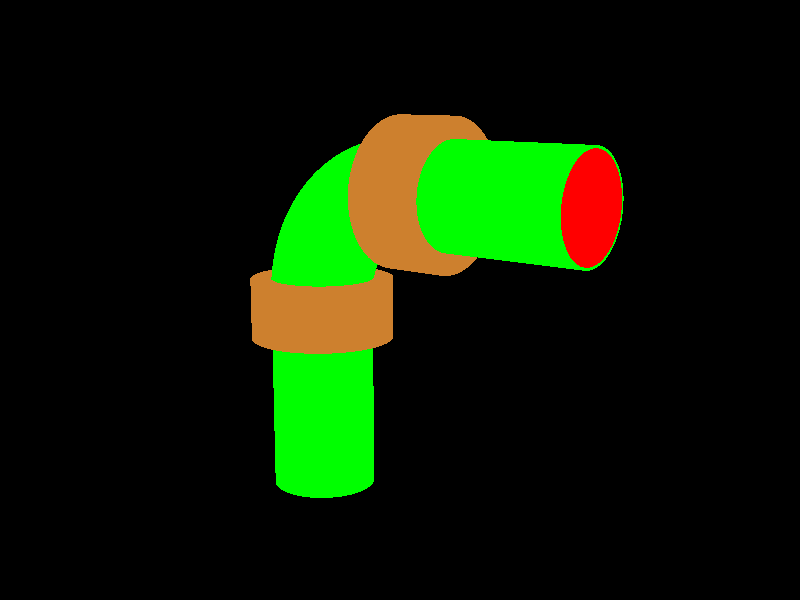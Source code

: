 global_settings { assumed_gamma 2.2 }

#include "colors.inc"
#include "shapes.inc"
#include "textures.inc"
#include "glass.inc"
#include "consts.inc"                  // Index of refraction constants

camera {
   location <0.0, 2, -10>
   direction <0.0, 0.0, 1>
   angle 40
   up  <0.0, 1.0, 0.0>
   right <4/3, 0.0, 0.0>
   look_at <0, 0, 0>
   rotate y*-40
}

light_source { <30, 50, -50> color White }

light_source { <-30, 10, 20> color Gray50 }

// Lumière dans le thor
light_source { <1, 1, 0> color White }

difference{    
    cylinder {
        <-1, 0, 0>,     // Center of one end
        <1, 0, 0>,     // Center of other end
        0.5            // Radius
        // open           
        // Remove end caps 
        pigment { Green }
    }


    cylinder {
        <-1.1, 0, 0>,     // Center of one end
        <1.1, 0, 0>,     // Center of other end
        0.5            // Radius
        // open           // Remove end caps  
        scale 0.95
        pigment { Red }
    }

    rotate z*90     // rotation de 50 degrés suivant z
    translate<-1, -1, 0>
}

difference{    
    cylinder {
        <-1, 0, 0>,     // Center of one end
        <1, 0, 0>,     // Center of other end
        0.5            // Radius
        // open           
        // Remove end caps 
        pigment { Green }
    }


    cylinder {
        <-1.1, 0, 0>,     // Center of one end
        <1.1, 0, 0>,     // Center of other end
        0.5            // Radius
        // open           // Remove end caps  
        scale 0.95
        pigment { Red }
    }

    translate<1, 1, 0>
}

difference {
    torus {
        1, 0.5
        rotate -87.5*x
        pigment { Green }
    }

    torus {
        1, 0.45
        rotate -87.5*x
        pigment { Red }
    }

    box {
        <1.5, 0, -1>, <-2, -2, 1>
    }

    box {
        <3.5, 2, -1>, <0, 0, 1>
    }
}

// Jointure
difference {
    cylinder {
        <-1, 0, 0>,
        <-0.4, 0, 0>,
        0.7 // Radius
        pigment { Gold }
    }

    cylinder {
        <-1.1, 0, 0>,
        <-0.3, 0, 0>,
        0.5 // Radius
        pigment { Red }
        rotate x*90
    }

    translate<0.5, 1, 0>
    rotate z*90
}

difference {
    cylinder {
        <-1, 0, 0>,
        <-0.4, 0, 0>,
        0.7 // Radius
        pigment { Gold }
    }

    cylinder {
        <-1.1, 0, 0>,
        <-0.3, 0, 0>,
        0.5 // Radius
        pigment { Red }
        rotate x*90
    }

    translate<1, 1, 0>
}